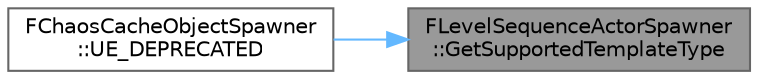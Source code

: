 digraph "FLevelSequenceActorSpawner::GetSupportedTemplateType"
{
 // INTERACTIVE_SVG=YES
 // LATEX_PDF_SIZE
  bgcolor="transparent";
  edge [fontname=Helvetica,fontsize=10,labelfontname=Helvetica,labelfontsize=10];
  node [fontname=Helvetica,fontsize=10,shape=box,height=0.2,width=0.4];
  rankdir="RL";
  Node1 [id="Node000001",label="FLevelSequenceActorSpawner\l::GetSupportedTemplateType",height=0.2,width=0.4,color="gray40", fillcolor="grey60", style="filled", fontcolor="black",tooltip="Returns the type of object we can spawn."];
  Node1 -> Node2 [id="edge1_Node000001_Node000002",dir="back",color="steelblue1",style="solid",tooltip=" "];
  Node2 [id="Node000002",label="FChaosCacheObjectSpawner\l::UE_DEPRECATED",height=0.2,width=0.4,color="grey40", fillcolor="white", style="filled",URL="$d9/db5/classFChaosCacheObjectSpawner.html#adbded88ae3cb381f6cbe4f0d7cc481f0",tooltip=" "];
}
